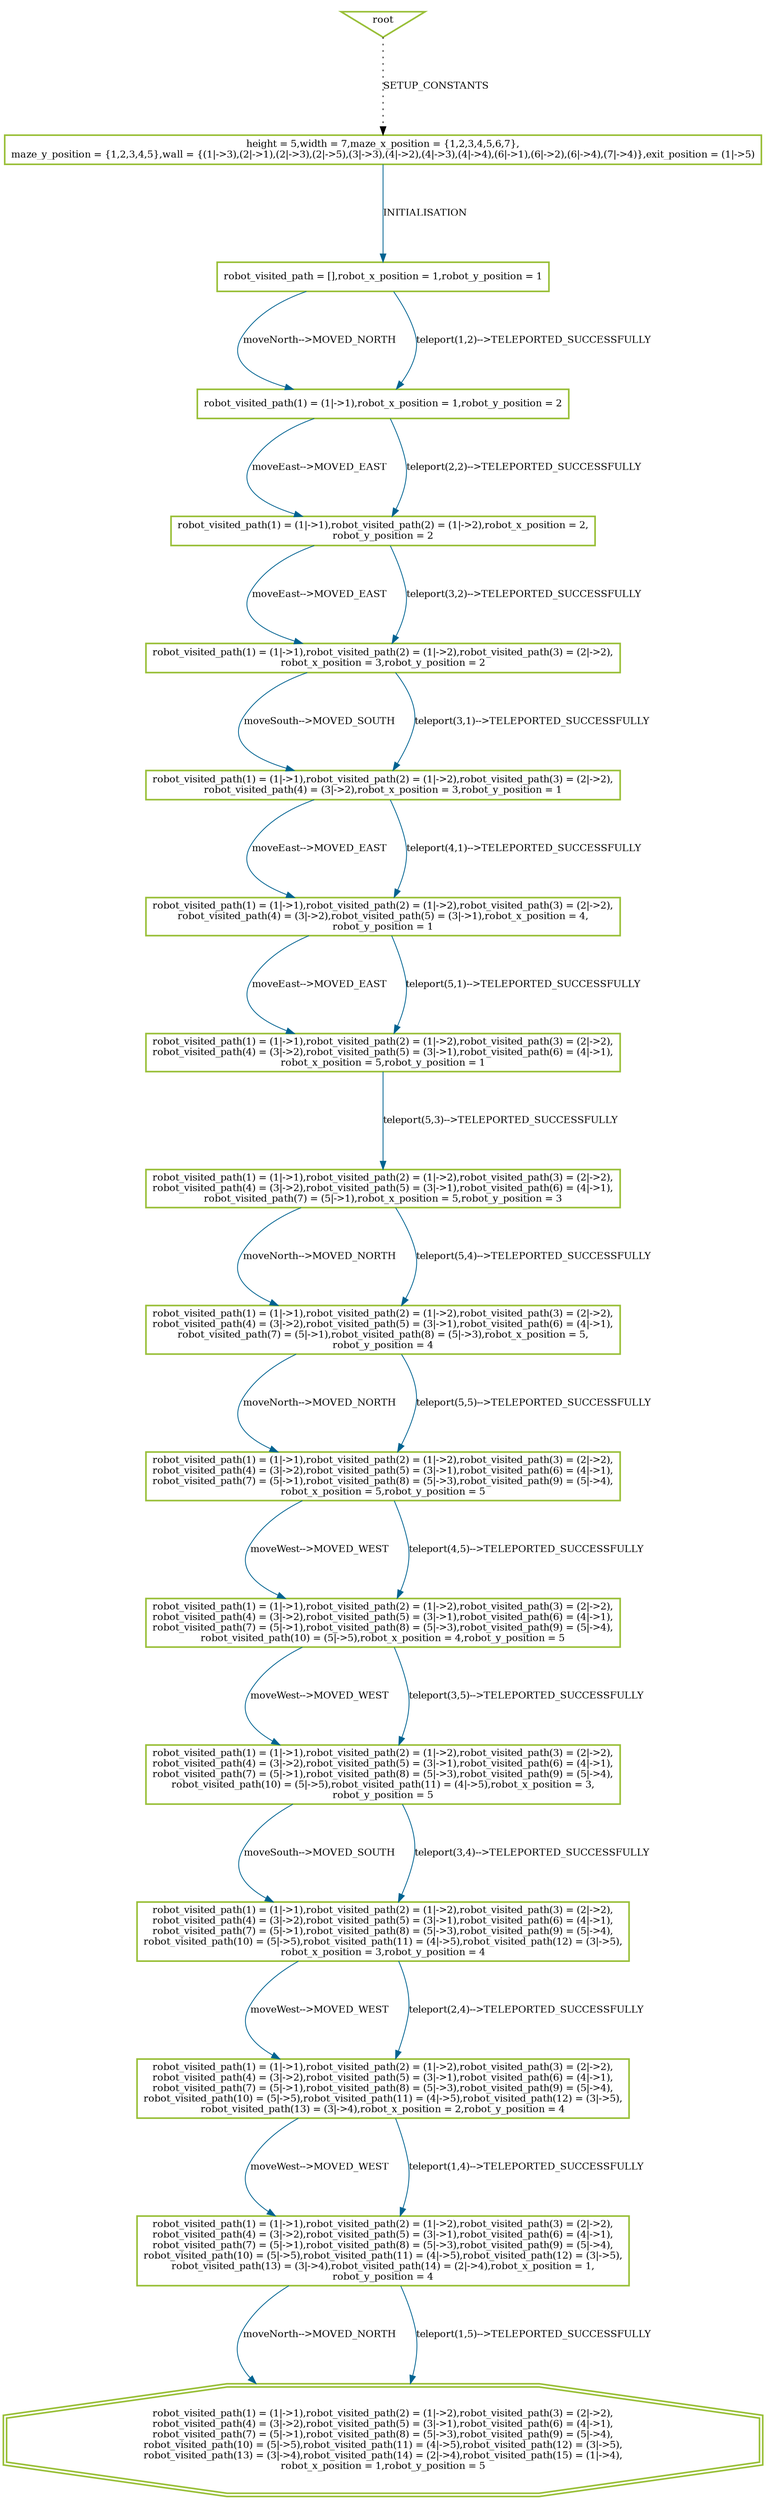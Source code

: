 digraph history {
graph [nodesep=1.5, ranksep=1.5];
0 [shape=box, color="#99BF38", fontsize=12, penwidth=2, label="height = 5,width = 7,maze_x_position = \{1,2,3,4,5,6,7\},\nmaze_y_position = \{1,2,3,4,5\},wall = \{(1\|-\>3),(2\|-\>1),(2\|-\>3),(2\|-\>5),(3\|-\>3),(4\|-\>2),(4\|-\>3),(4\|-\>4),(6\|-\>1),(6\|-\>2),(6\|-\>4),(7\|-\>4)\},exit_position = (1\|-\>5)"];

1 [shape=box, color="#99BF38", fontsize=12, penwidth=2, label="robot_visited_path = [],robot_x_position = 1,robot_y_position = 1"];

2 [shape=box, color="#99BF38", fontsize=12, penwidth=2, label="robot_visited_path(1) = (1\|-\>1),robot_x_position = 1,robot_y_position = 2"];

24 [shape=box, color="#99BF38", fontsize=12, penwidth=2, label="robot_visited_path(1) = (1\|-\>1),robot_visited_path(2) = (1\|-\>2),robot_x_position = 2,\nrobot_y_position = 2"];

45 [shape=box, color="#99BF38", fontsize=12, penwidth=2, label="robot_visited_path(1) = (1\|-\>1),robot_visited_path(2) = (1\|-\>2),robot_visited_path(3) = (2\|-\>2),\nrobot_x_position = 3,robot_y_position = 2"];

67 [shape=box, color="#99BF38", fontsize=12, penwidth=2, label="robot_visited_path(1) = (1\|-\>1),robot_visited_path(2) = (1\|-\>2),robot_visited_path(3) = (2\|-\>2),\nrobot_visited_path(4) = (3\|-\>2),robot_x_position = 3,robot_y_position = 1"];

90 [shape=box, color="#99BF38", fontsize=12, penwidth=2, label="robot_visited_path(1) = (1\|-\>1),robot_visited_path(2) = (1\|-\>2),robot_visited_path(3) = (2\|-\>2),\nrobot_visited_path(4) = (3\|-\>2),robot_visited_path(5) = (3\|-\>1),robot_x_position = 4,\nrobot_y_position = 1"];

111 [shape=box, color="#99BF38", fontsize=12, penwidth=2, label="robot_visited_path(1) = (1\|-\>1),robot_visited_path(2) = (1\|-\>2),robot_visited_path(3) = (2\|-\>2),\nrobot_visited_path(4) = (3\|-\>2),robot_visited_path(5) = (3\|-\>1),robot_visited_path(6) = (4\|-\>1),\nrobot_x_position = 5,robot_y_position = 1"];

146 [shape=box, color="#99BF38", fontsize=12, penwidth=2, label="robot_visited_path(1) = (1\|-\>1),robot_visited_path(2) = (1\|-\>2),robot_visited_path(3) = (2\|-\>2),\nrobot_visited_path(4) = (3\|-\>2),robot_visited_path(5) = (3\|-\>1),robot_visited_path(6) = (4\|-\>1),\nrobot_visited_path(7) = (5\|-\>1),robot_x_position = 5,robot_y_position = 3"];

155 [shape=box, color="#99BF38", fontsize=12, penwidth=2, label="robot_visited_path(1) = (1\|-\>1),robot_visited_path(2) = (1\|-\>2),robot_visited_path(3) = (2\|-\>2),\nrobot_visited_path(4) = (3\|-\>2),robot_visited_path(5) = (3\|-\>1),robot_visited_path(6) = (4\|-\>1),\nrobot_visited_path(7) = (5\|-\>1),robot_visited_path(8) = (5\|-\>3),robot_x_position = 5,\nrobot_y_position = 4"];

177 [shape=box, color="#99BF38", fontsize=12, penwidth=2, label="robot_visited_path(1) = (1\|-\>1),robot_visited_path(2) = (1\|-\>2),robot_visited_path(3) = (2\|-\>2),\nrobot_visited_path(4) = (3\|-\>2),robot_visited_path(5) = (3\|-\>1),robot_visited_path(6) = (4\|-\>1),\nrobot_visited_path(7) = (5\|-\>1),robot_visited_path(8) = (5\|-\>3),robot_visited_path(9) = (5\|-\>4),\nrobot_x_position = 5,robot_y_position = 5"];

201 [shape=box, color="#99BF38", fontsize=12, penwidth=2, label="robot_visited_path(1) = (1\|-\>1),robot_visited_path(2) = (1\|-\>2),robot_visited_path(3) = (2\|-\>2),\nrobot_visited_path(4) = (3\|-\>2),robot_visited_path(5) = (3\|-\>1),robot_visited_path(6) = (4\|-\>1),\nrobot_visited_path(7) = (5\|-\>1),robot_visited_path(8) = (5\|-\>3),robot_visited_path(9) = (5\|-\>4),\nrobot_visited_path(10) = (5\|-\>5),robot_x_position = 4,robot_y_position = 5"];

222 [shape=box, color="#99BF38", fontsize=12, penwidth=2, label="robot_visited_path(1) = (1\|-\>1),robot_visited_path(2) = (1\|-\>2),robot_visited_path(3) = (2\|-\>2),\nrobot_visited_path(4) = (3\|-\>2),robot_visited_path(5) = (3\|-\>1),robot_visited_path(6) = (4\|-\>1),\nrobot_visited_path(7) = (5\|-\>1),robot_visited_path(8) = (5\|-\>3),robot_visited_path(9) = (5\|-\>4),\nrobot_visited_path(10) = (5\|-\>5),robot_visited_path(11) = (4\|-\>5),robot_x_position = 3,\nrobot_y_position = 5"];

243 [shape=box, color="#99BF38", fontsize=12, penwidth=2, label="robot_visited_path(1) = (1\|-\>1),robot_visited_path(2) = (1\|-\>2),robot_visited_path(3) = (2\|-\>2),\nrobot_visited_path(4) = (3\|-\>2),robot_visited_path(5) = (3\|-\>1),robot_visited_path(6) = (4\|-\>1),\nrobot_visited_path(7) = (5\|-\>1),robot_visited_path(8) = (5\|-\>3),robot_visited_path(9) = (5\|-\>4),\nrobot_visited_path(10) = (5\|-\>5),robot_visited_path(11) = (4\|-\>5),robot_visited_path(12) = (3\|-\>5),\nrobot_x_position = 3,robot_y_position = 4"];

266 [shape=box, color="#99BF38", fontsize=12, penwidth=2, label="robot_visited_path(1) = (1\|-\>1),robot_visited_path(2) = (1\|-\>2),robot_visited_path(3) = (2\|-\>2),\nrobot_visited_path(4) = (3\|-\>2),robot_visited_path(5) = (3\|-\>1),robot_visited_path(6) = (4\|-\>1),\nrobot_visited_path(7) = (5\|-\>1),robot_visited_path(8) = (5\|-\>3),robot_visited_path(9) = (5\|-\>4),\nrobot_visited_path(10) = (5\|-\>5),robot_visited_path(11) = (4\|-\>5),robot_visited_path(12) = (3\|-\>5),\nrobot_visited_path(13) = (3\|-\>4),robot_x_position = 2,robot_y_position = 4"];

288 [shape=box, color="#99BF38", fontsize=12, penwidth=2, label="robot_visited_path(1) = (1\|-\>1),robot_visited_path(2) = (1\|-\>2),robot_visited_path(3) = (2\|-\>2),\nrobot_visited_path(4) = (3\|-\>2),robot_visited_path(5) = (3\|-\>1),robot_visited_path(6) = (4\|-\>1),\nrobot_visited_path(7) = (5\|-\>1),robot_visited_path(8) = (5\|-\>3),robot_visited_path(9) = (5\|-\>4),\nrobot_visited_path(10) = (5\|-\>5),robot_visited_path(11) = (4\|-\>5),robot_visited_path(12) = (3\|-\>5),\nrobot_visited_path(13) = (3\|-\>4),robot_visited_path(14) = (2\|-\>4),robot_x_position = 1,\nrobot_y_position = 4"];

309 [shape=doubleoctagon, color="#99BF38", fontsize=12, penwidth=2, label="robot_visited_path(1) = (1\|-\>1),robot_visited_path(2) = (1\|-\>2),robot_visited_path(3) = (2\|-\>2),\nrobot_visited_path(4) = (3\|-\>2),robot_visited_path(5) = (3\|-\>1),robot_visited_path(6) = (4\|-\>1),\nrobot_visited_path(7) = (5\|-\>1),robot_visited_path(8) = (5\|-\>3),robot_visited_path(9) = (5\|-\>4),\nrobot_visited_path(10) = (5\|-\>5),robot_visited_path(11) = (4\|-\>5),robot_visited_path(12) = (3\|-\>5),\nrobot_visited_path(13) = (3\|-\>4),robot_visited_path(14) = (2\|-\>4),robot_visited_path(15) = (1\|-\>4),\nrobot_x_position = 1,robot_y_position = 5"];

root [shape=invtriangle, color="#99BF38", fontsize=12, penwidth=2, label="root"];

root -> 0 [style = dotted, color = black, label="SETUP_CONSTANTS", fontsize=12];

0 -> 1 [color = "#006391", label="INITIALISATION", fontsize=12];

1 -> 2 [color = "#006391", label="moveNorth--\>MOVED_NORTH", fontsize=12];
1 -> 2 [color = "#006391", label="teleport(1,2)--\>TELEPORTED_SUCCESSFULLY", fontsize=12];

2 -> 24 [color = "#006391", label="moveEast--\>MOVED_EAST", fontsize=12];
2 -> 24 [color = "#006391", label="teleport(2,2)--\>TELEPORTED_SUCCESSFULLY", fontsize=12];

24 -> 45 [color = "#006391", label="moveEast--\>MOVED_EAST", fontsize=12];
24 -> 45 [color = "#006391", label="teleport(3,2)--\>TELEPORTED_SUCCESSFULLY", fontsize=12];

45 -> 67 [color = "#006391", label="moveSouth--\>MOVED_SOUTH", fontsize=12];
45 -> 67 [color = "#006391", label="teleport(3,1)--\>TELEPORTED_SUCCESSFULLY", fontsize=12];

67 -> 90 [color = "#006391", label="moveEast--\>MOVED_EAST", fontsize=12];
67 -> 90 [color = "#006391", label="teleport(4,1)--\>TELEPORTED_SUCCESSFULLY", fontsize=12];

90 -> 111 [color = "#006391", label="moveEast--\>MOVED_EAST", fontsize=12];
90 -> 111 [color = "#006391", label="teleport(5,1)--\>TELEPORTED_SUCCESSFULLY", fontsize=12];

111 -> 146 [color = "#006391", label="teleport(5,3)--\>TELEPORTED_SUCCESSFULLY", fontsize=12];

146 -> 155 [color = "#006391", label="moveNorth--\>MOVED_NORTH", fontsize=12];
146 -> 155 [color = "#006391", label="teleport(5,4)--\>TELEPORTED_SUCCESSFULLY", fontsize=12];

155 -> 177 [color = "#006391", label="moveNorth--\>MOVED_NORTH", fontsize=12];
155 -> 177 [color = "#006391", label="teleport(5,5)--\>TELEPORTED_SUCCESSFULLY", fontsize=12];

177 -> 201 [color = "#006391", label="moveWest--\>MOVED_WEST", fontsize=12];
177 -> 201 [color = "#006391", label="teleport(4,5)--\>TELEPORTED_SUCCESSFULLY", fontsize=12];

201 -> 222 [color = "#006391", label="moveWest--\>MOVED_WEST", fontsize=12];
201 -> 222 [color = "#006391", label="teleport(3,5)--\>TELEPORTED_SUCCESSFULLY", fontsize=12];

222 -> 243 [color = "#006391", label="moveSouth--\>MOVED_SOUTH", fontsize=12];
222 -> 243 [color = "#006391", label="teleport(3,4)--\>TELEPORTED_SUCCESSFULLY", fontsize=12];

243 -> 266 [color = "#006391", label="moveWest--\>MOVED_WEST", fontsize=12];
243 -> 266 [color = "#006391", label="teleport(2,4)--\>TELEPORTED_SUCCESSFULLY", fontsize=12];

266 -> 288 [color = "#006391", label="moveWest--\>MOVED_WEST", fontsize=12];
266 -> 288 [color = "#006391", label="teleport(1,4)--\>TELEPORTED_SUCCESSFULLY", fontsize=12];

288 -> 309 [color = "#006391", label="moveNorth--\>MOVED_NORTH", fontsize=12];
288 -> 309 [color = "#006391", label="teleport(1,5)--\>TELEPORTED_SUCCESSFULLY", fontsize=12];

}
